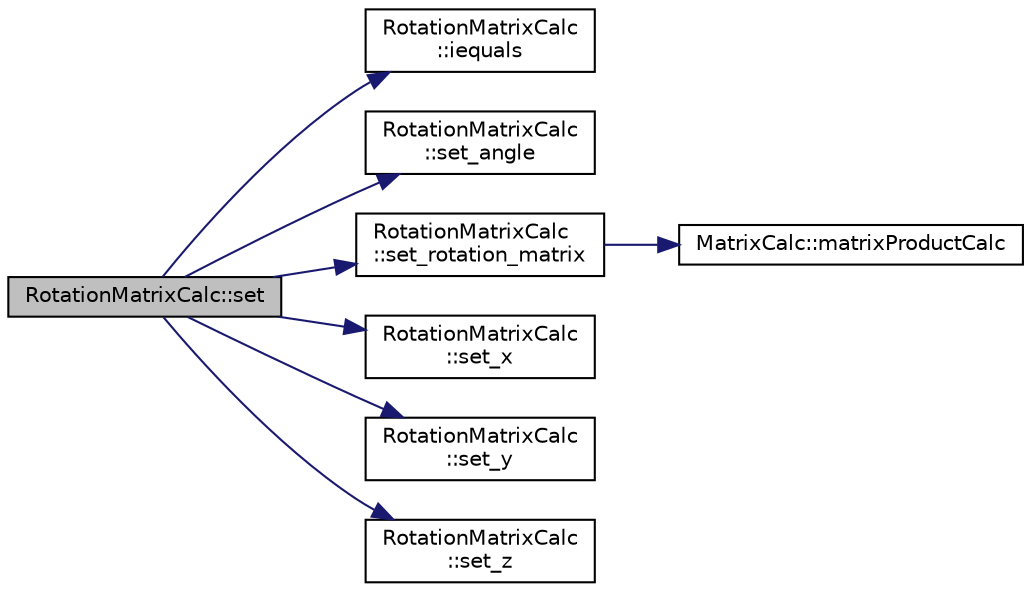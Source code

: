 digraph "RotationMatrixCalc::set"
{
 // LATEX_PDF_SIZE
  edge [fontname="Helvetica",fontsize="10",labelfontname="Helvetica",labelfontsize="10"];
  node [fontname="Helvetica",fontsize="10",shape=record];
  rankdir="LR";
  Node1 [label="RotationMatrixCalc::set",height=0.2,width=0.4,color="black", fillcolor="grey75", style="filled", fontcolor="black",tooltip=" "];
  Node1 -> Node2 [color="midnightblue",fontsize="10",style="solid"];
  Node2 [label="RotationMatrixCalc\l::iequals",height=0.2,width=0.4,color="black", fillcolor="white", style="filled",URL="$classRotationMatrixCalc.html#a08d64560d8dd74a19cf58f06afc1aef7",tooltip=" "];
  Node1 -> Node3 [color="midnightblue",fontsize="10",style="solid"];
  Node3 [label="RotationMatrixCalc\l::set_angle",height=0.2,width=0.4,color="black", fillcolor="white", style="filled",URL="$classRotationMatrixCalc.html#a7f102d83d41f8176e956a2a456ec99ae",tooltip=" "];
  Node1 -> Node4 [color="midnightblue",fontsize="10",style="solid"];
  Node4 [label="RotationMatrixCalc\l::set_rotation_matrix",height=0.2,width=0.4,color="black", fillcolor="white", style="filled",URL="$classRotationMatrixCalc.html#a9b67b1c0d75c9185f98e076cde4da495",tooltip=" "];
  Node4 -> Node5 [color="midnightblue",fontsize="10",style="solid"];
  Node5 [label="MatrixCalc::matrixProductCalc",height=0.2,width=0.4,color="black", fillcolor="white", style="filled",URL="$classMatrixCalc.html#a4c4d9dee8f4147628c39d857e5da5541",tooltip="nxn と nx1 行列の積"];
  Node1 -> Node6 [color="midnightblue",fontsize="10",style="solid"];
  Node6 [label="RotationMatrixCalc\l::set_x",height=0.2,width=0.4,color="black", fillcolor="white", style="filled",URL="$classRotationMatrixCalc.html#ab648c3db825dec0a1cf2f624254bbbc4",tooltip=" "];
  Node1 -> Node7 [color="midnightblue",fontsize="10",style="solid"];
  Node7 [label="RotationMatrixCalc\l::set_y",height=0.2,width=0.4,color="black", fillcolor="white", style="filled",URL="$classRotationMatrixCalc.html#aa8a6e8d4d1b867a593ee8ac594ac5a73",tooltip=" "];
  Node1 -> Node8 [color="midnightblue",fontsize="10",style="solid"];
  Node8 [label="RotationMatrixCalc\l::set_z",height=0.2,width=0.4,color="black", fillcolor="white", style="filled",URL="$classRotationMatrixCalc.html#ac2d84f375cb9c0bd34eecd9cd49dab27",tooltip=" "];
}
